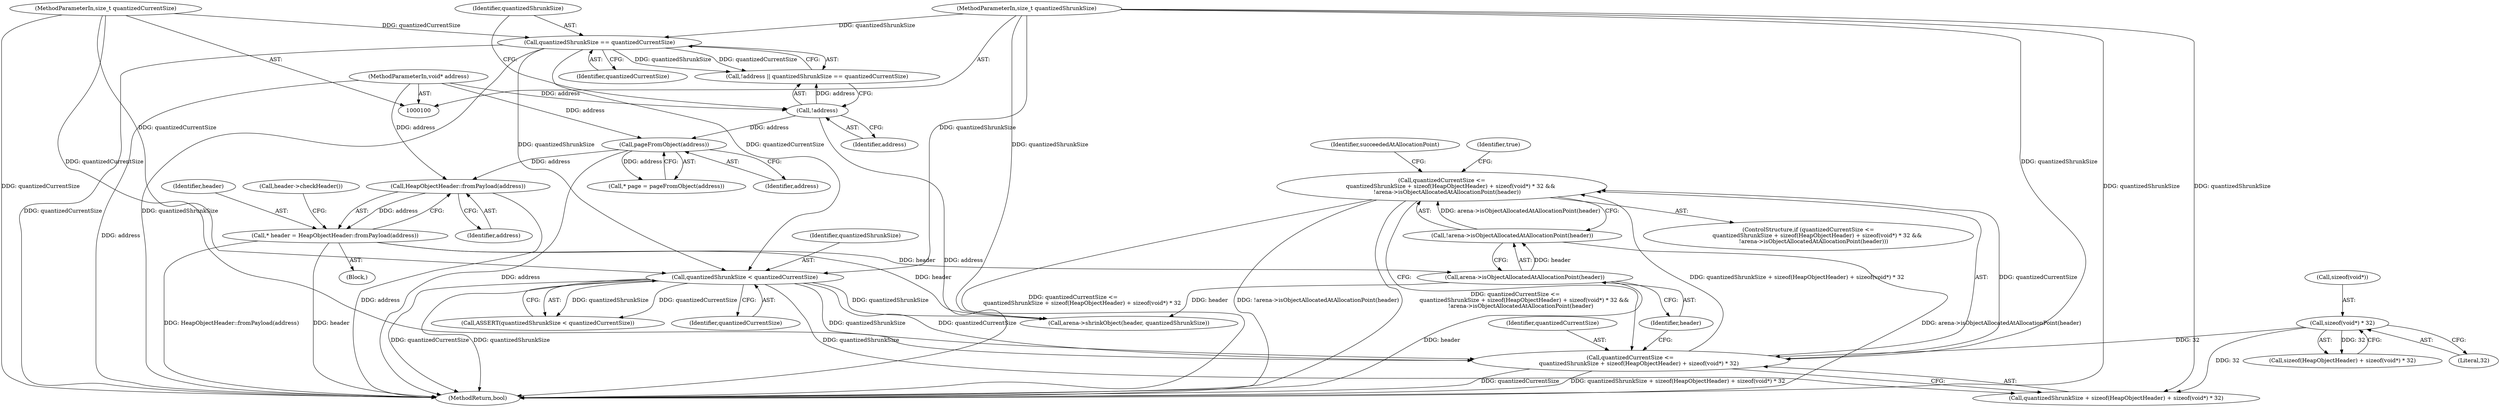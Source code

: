 digraph "0_Chrome_0749ec24fae74ec32d0567eef0e5ec43c84dbcb9_2@API" {
"1000157" [label="(Call,quantizedCurrentSize <=\n          quantizedShrunkSize + sizeof(HeapObjectHeader) + sizeof(void*) * 32 &&\n      !arena->isObjectAllocatedAtAllocationPoint(header))"];
"1000158" [label="(Call,quantizedCurrentSize <=\n          quantizedShrunkSize + sizeof(HeapObjectHeader) + sizeof(void*) * 32)"];
"1000115" [label="(Call,quantizedShrunkSize < quantizedCurrentSize)"];
"1000109" [label="(Call,quantizedShrunkSize == quantizedCurrentSize)"];
"1000103" [label="(MethodParameterIn,size_t quantizedShrunkSize)"];
"1000102" [label="(MethodParameterIn,size_t quantizedCurrentSize)"];
"1000165" [label="(Call,sizeof(void*) * 32)"];
"1000169" [label="(Call,!arena->isObjectAllocatedAtAllocationPoint(header))"];
"1000170" [label="(Call,arena->isObjectAllocatedAtAllocationPoint(header))"];
"1000150" [label="(Call,* header = HeapObjectHeader::fromPayload(address))"];
"1000152" [label="(Call,HeapObjectHeader::fromPayload(address))"];
"1000139" [label="(Call,pageFromObject(address))"];
"1000107" [label="(Call,!address)"];
"1000101" [label="(MethodParameterIn,void* address)"];
"1000157" [label="(Call,quantizedCurrentSize <=\n          quantizedShrunkSize + sizeof(HeapObjectHeader) + sizeof(void*) * 32 &&\n      !arena->isObjectAllocatedAtAllocationPoint(header))"];
"1000154" [label="(Call,header->checkHeader())"];
"1000101" [label="(MethodParameterIn,void* address)"];
"1000162" [label="(Call,sizeof(HeapObjectHeader) + sizeof(void*) * 32)"];
"1000117" [label="(Identifier,quantizedCurrentSize)"];
"1000140" [label="(Identifier,address)"];
"1000110" [label="(Identifier,quantizedShrunkSize)"];
"1000153" [label="(Identifier,address)"];
"1000156" [label="(ControlStructure,if (quantizedCurrentSize <=\n          quantizedShrunkSize + sizeof(HeapObjectHeader) + sizeof(void*) * 32 &&\n      !arena->isObjectAllocatedAtAllocationPoint(header)))"];
"1000103" [label="(MethodParameterIn,size_t quantizedShrunkSize)"];
"1000115" [label="(Call,quantizedShrunkSize < quantizedCurrentSize)"];
"1000168" [label="(Literal,32)"];
"1000108" [label="(Identifier,address)"];
"1000173" [label="(Identifier,true)"];
"1000186" [label="(MethodReturn,bool)"];
"1000170" [label="(Call,arena->isObjectAllocatedAtAllocationPoint(header))"];
"1000176" [label="(Identifier,succeededAtAllocationPoint)"];
"1000177" [label="(Call,arena->shrinkObject(header, quantizedShrunkSize))"];
"1000150" [label="(Call,* header = HeapObjectHeader::fromPayload(address))"];
"1000151" [label="(Identifier,header)"];
"1000160" [label="(Call,quantizedShrunkSize + sizeof(HeapObjectHeader) + sizeof(void*) * 32)"];
"1000169" [label="(Call,!arena->isObjectAllocatedAtAllocationPoint(header))"];
"1000111" [label="(Identifier,quantizedCurrentSize)"];
"1000106" [label="(Call,!address || quantizedShrunkSize == quantizedCurrentSize)"];
"1000165" [label="(Call,sizeof(void*) * 32)"];
"1000107" [label="(Call,!address)"];
"1000104" [label="(Block,)"];
"1000152" [label="(Call,HeapObjectHeader::fromPayload(address))"];
"1000102" [label="(MethodParameterIn,size_t quantizedCurrentSize)"];
"1000158" [label="(Call,quantizedCurrentSize <=\n          quantizedShrunkSize + sizeof(HeapObjectHeader) + sizeof(void*) * 32)"];
"1000116" [label="(Identifier,quantizedShrunkSize)"];
"1000139" [label="(Call,pageFromObject(address))"];
"1000137" [label="(Call,* page = pageFromObject(address))"];
"1000114" [label="(Call,ASSERT(quantizedShrunkSize < quantizedCurrentSize))"];
"1000171" [label="(Identifier,header)"];
"1000159" [label="(Identifier,quantizedCurrentSize)"];
"1000166" [label="(Call,sizeof(void*))"];
"1000109" [label="(Call,quantizedShrunkSize == quantizedCurrentSize)"];
"1000157" -> "1000156"  [label="AST: "];
"1000157" -> "1000158"  [label="CFG: "];
"1000157" -> "1000169"  [label="CFG: "];
"1000158" -> "1000157"  [label="AST: "];
"1000169" -> "1000157"  [label="AST: "];
"1000173" -> "1000157"  [label="CFG: "];
"1000176" -> "1000157"  [label="CFG: "];
"1000157" -> "1000186"  [label="DDG: !arena->isObjectAllocatedAtAllocationPoint(header)"];
"1000157" -> "1000186"  [label="DDG: quantizedCurrentSize <=\n          quantizedShrunkSize + sizeof(HeapObjectHeader) + sizeof(void*) * 32 &&\n      !arena->isObjectAllocatedAtAllocationPoint(header)"];
"1000157" -> "1000186"  [label="DDG: quantizedCurrentSize <=\n          quantizedShrunkSize + sizeof(HeapObjectHeader) + sizeof(void*) * 32"];
"1000158" -> "1000157"  [label="DDG: quantizedCurrentSize"];
"1000158" -> "1000157"  [label="DDG: quantizedShrunkSize + sizeof(HeapObjectHeader) + sizeof(void*) * 32"];
"1000169" -> "1000157"  [label="DDG: arena->isObjectAllocatedAtAllocationPoint(header)"];
"1000158" -> "1000160"  [label="CFG: "];
"1000159" -> "1000158"  [label="AST: "];
"1000160" -> "1000158"  [label="AST: "];
"1000171" -> "1000158"  [label="CFG: "];
"1000158" -> "1000186"  [label="DDG: quantizedCurrentSize"];
"1000158" -> "1000186"  [label="DDG: quantizedShrunkSize + sizeof(HeapObjectHeader) + sizeof(void*) * 32"];
"1000115" -> "1000158"  [label="DDG: quantizedCurrentSize"];
"1000115" -> "1000158"  [label="DDG: quantizedShrunkSize"];
"1000102" -> "1000158"  [label="DDG: quantizedCurrentSize"];
"1000103" -> "1000158"  [label="DDG: quantizedShrunkSize"];
"1000165" -> "1000158"  [label="DDG: 32"];
"1000115" -> "1000114"  [label="AST: "];
"1000115" -> "1000117"  [label="CFG: "];
"1000116" -> "1000115"  [label="AST: "];
"1000117" -> "1000115"  [label="AST: "];
"1000114" -> "1000115"  [label="CFG: "];
"1000115" -> "1000186"  [label="DDG: quantizedCurrentSize"];
"1000115" -> "1000186"  [label="DDG: quantizedShrunkSize"];
"1000115" -> "1000114"  [label="DDG: quantizedShrunkSize"];
"1000115" -> "1000114"  [label="DDG: quantizedCurrentSize"];
"1000109" -> "1000115"  [label="DDG: quantizedShrunkSize"];
"1000109" -> "1000115"  [label="DDG: quantizedCurrentSize"];
"1000103" -> "1000115"  [label="DDG: quantizedShrunkSize"];
"1000102" -> "1000115"  [label="DDG: quantizedCurrentSize"];
"1000115" -> "1000160"  [label="DDG: quantizedShrunkSize"];
"1000115" -> "1000177"  [label="DDG: quantizedShrunkSize"];
"1000109" -> "1000106"  [label="AST: "];
"1000109" -> "1000111"  [label="CFG: "];
"1000110" -> "1000109"  [label="AST: "];
"1000111" -> "1000109"  [label="AST: "];
"1000106" -> "1000109"  [label="CFG: "];
"1000109" -> "1000186"  [label="DDG: quantizedShrunkSize"];
"1000109" -> "1000186"  [label="DDG: quantizedCurrentSize"];
"1000109" -> "1000106"  [label="DDG: quantizedShrunkSize"];
"1000109" -> "1000106"  [label="DDG: quantizedCurrentSize"];
"1000103" -> "1000109"  [label="DDG: quantizedShrunkSize"];
"1000102" -> "1000109"  [label="DDG: quantizedCurrentSize"];
"1000103" -> "1000100"  [label="AST: "];
"1000103" -> "1000186"  [label="DDG: quantizedShrunkSize"];
"1000103" -> "1000160"  [label="DDG: quantizedShrunkSize"];
"1000103" -> "1000177"  [label="DDG: quantizedShrunkSize"];
"1000102" -> "1000100"  [label="AST: "];
"1000102" -> "1000186"  [label="DDG: quantizedCurrentSize"];
"1000165" -> "1000162"  [label="AST: "];
"1000165" -> "1000168"  [label="CFG: "];
"1000166" -> "1000165"  [label="AST: "];
"1000168" -> "1000165"  [label="AST: "];
"1000162" -> "1000165"  [label="CFG: "];
"1000165" -> "1000160"  [label="DDG: 32"];
"1000165" -> "1000162"  [label="DDG: 32"];
"1000169" -> "1000170"  [label="CFG: "];
"1000170" -> "1000169"  [label="AST: "];
"1000169" -> "1000186"  [label="DDG: arena->isObjectAllocatedAtAllocationPoint(header)"];
"1000170" -> "1000169"  [label="DDG: header"];
"1000170" -> "1000171"  [label="CFG: "];
"1000171" -> "1000170"  [label="AST: "];
"1000170" -> "1000186"  [label="DDG: header"];
"1000150" -> "1000170"  [label="DDG: header"];
"1000170" -> "1000177"  [label="DDG: header"];
"1000150" -> "1000104"  [label="AST: "];
"1000150" -> "1000152"  [label="CFG: "];
"1000151" -> "1000150"  [label="AST: "];
"1000152" -> "1000150"  [label="AST: "];
"1000154" -> "1000150"  [label="CFG: "];
"1000150" -> "1000186"  [label="DDG: header"];
"1000150" -> "1000186"  [label="DDG: HeapObjectHeader::fromPayload(address)"];
"1000152" -> "1000150"  [label="DDG: address"];
"1000150" -> "1000177"  [label="DDG: header"];
"1000152" -> "1000153"  [label="CFG: "];
"1000153" -> "1000152"  [label="AST: "];
"1000152" -> "1000186"  [label="DDG: address"];
"1000139" -> "1000152"  [label="DDG: address"];
"1000101" -> "1000152"  [label="DDG: address"];
"1000139" -> "1000137"  [label="AST: "];
"1000139" -> "1000140"  [label="CFG: "];
"1000140" -> "1000139"  [label="AST: "];
"1000137" -> "1000139"  [label="CFG: "];
"1000139" -> "1000186"  [label="DDG: address"];
"1000139" -> "1000137"  [label="DDG: address"];
"1000107" -> "1000139"  [label="DDG: address"];
"1000101" -> "1000139"  [label="DDG: address"];
"1000107" -> "1000106"  [label="AST: "];
"1000107" -> "1000108"  [label="CFG: "];
"1000108" -> "1000107"  [label="AST: "];
"1000110" -> "1000107"  [label="CFG: "];
"1000106" -> "1000107"  [label="CFG: "];
"1000107" -> "1000186"  [label="DDG: address"];
"1000107" -> "1000106"  [label="DDG: address"];
"1000101" -> "1000107"  [label="DDG: address"];
"1000101" -> "1000100"  [label="AST: "];
"1000101" -> "1000186"  [label="DDG: address"];
}
